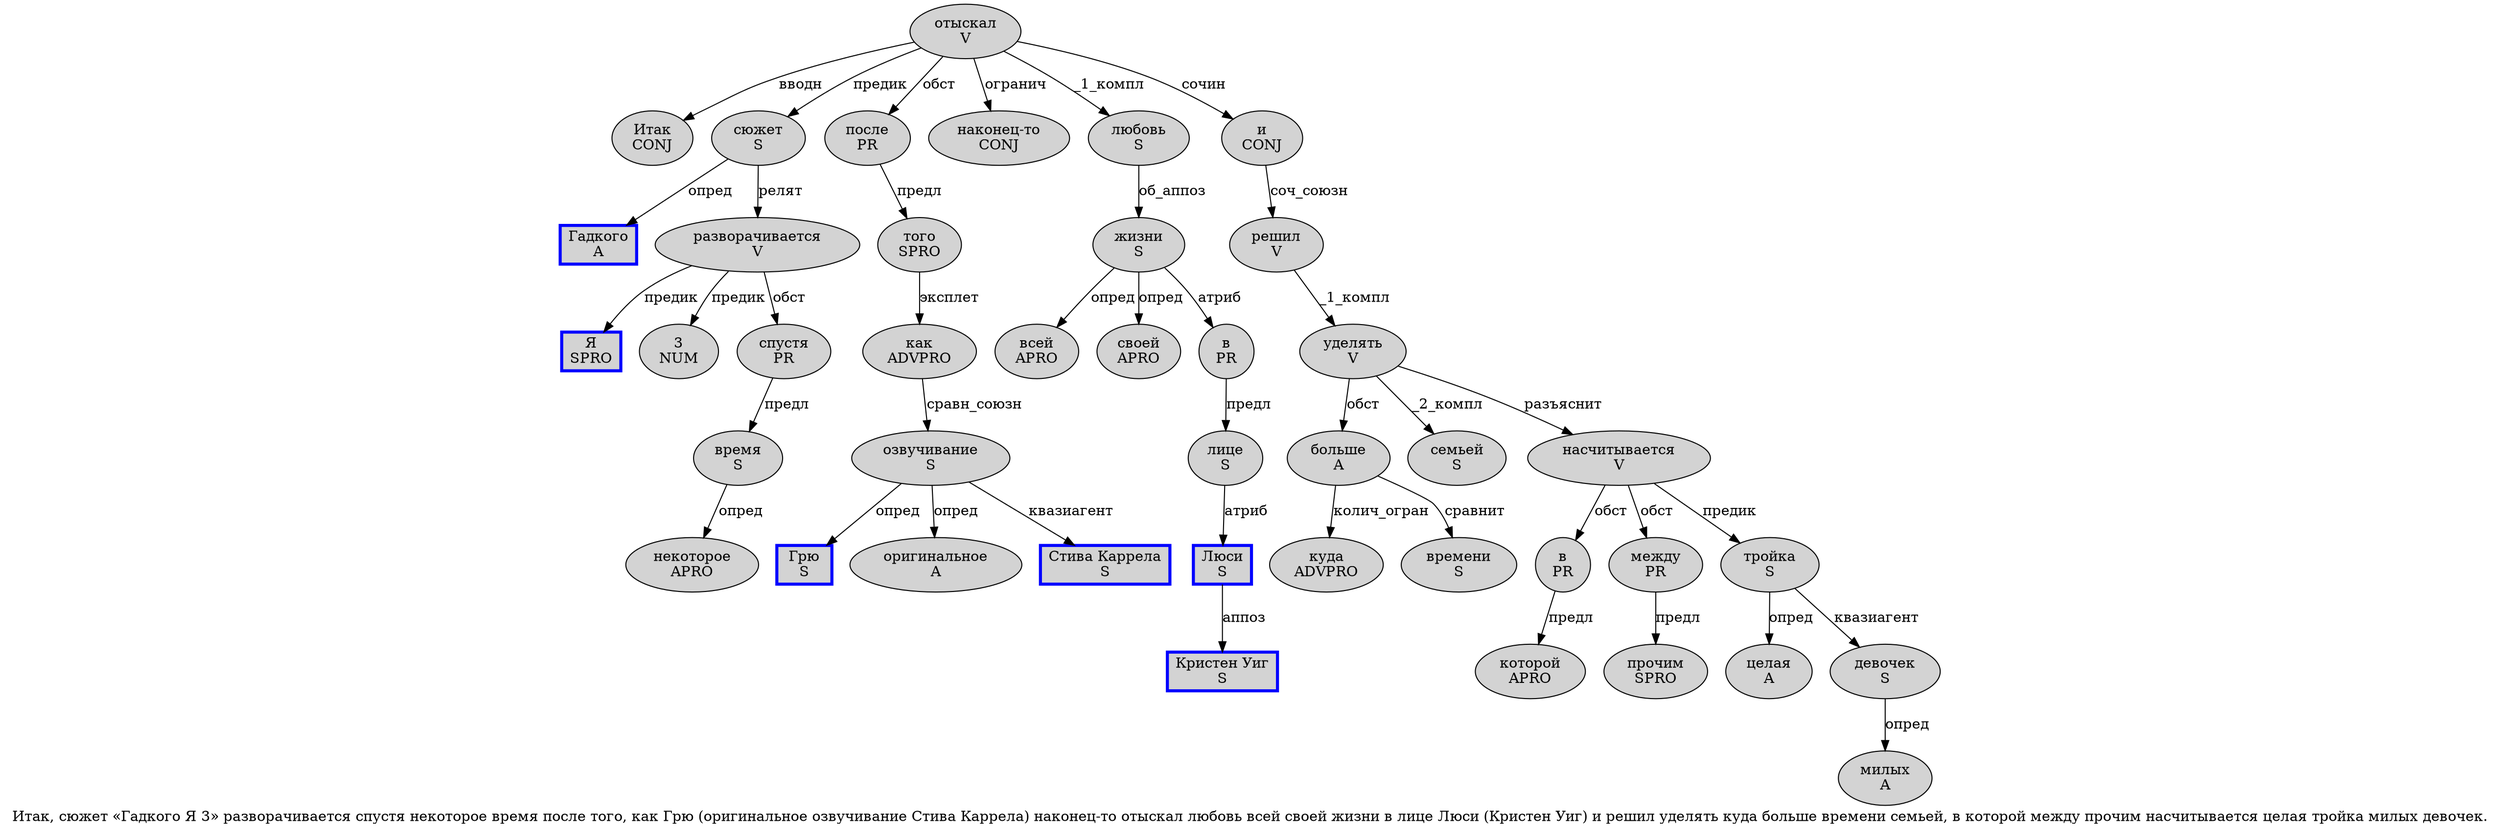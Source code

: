 digraph SENTENCE_2848 {
	graph [label="Итак, сюжет «Гадкого Я 3» разворачивается спустя некоторое время после того, как Грю (оригинальное озвучивание Стива Каррела) наконец-то отыскал любовь всей своей жизни в лице Люси (Кристен Уиг) и решил уделять куда больше времени семьей, в которой между прочим насчитывается целая тройка милых девочек."]
	node [style=filled]
		0 [label="Итак
CONJ" color="" fillcolor=lightgray penwidth=1 shape=ellipse]
		2 [label="сюжет
S" color="" fillcolor=lightgray penwidth=1 shape=ellipse]
		4 [label="Гадкого
A" color=blue fillcolor=lightgray penwidth=3 shape=box]
		5 [label="Я
SPRO" color=blue fillcolor=lightgray penwidth=3 shape=box]
		6 [label="3
NUM" color="" fillcolor=lightgray penwidth=1 shape=ellipse]
		8 [label="разворачивается
V" color="" fillcolor=lightgray penwidth=1 shape=ellipse]
		9 [label="спустя
PR" color="" fillcolor=lightgray penwidth=1 shape=ellipse]
		10 [label="некоторое
APRO" color="" fillcolor=lightgray penwidth=1 shape=ellipse]
		11 [label="время
S" color="" fillcolor=lightgray penwidth=1 shape=ellipse]
		12 [label="после
PR" color="" fillcolor=lightgray penwidth=1 shape=ellipse]
		13 [label="того
SPRO" color="" fillcolor=lightgray penwidth=1 shape=ellipse]
		15 [label="как
ADVPRO" color="" fillcolor=lightgray penwidth=1 shape=ellipse]
		16 [label="Грю
S" color=blue fillcolor=lightgray penwidth=3 shape=box]
		18 [label="оригинальное
A" color="" fillcolor=lightgray penwidth=1 shape=ellipse]
		19 [label="озвучивание
S" color="" fillcolor=lightgray penwidth=1 shape=ellipse]
		20 [label="Стива Каррела
S" color=blue fillcolor=lightgray penwidth=3 shape=box]
		22 [label="наконец-то
CONJ" color="" fillcolor=lightgray penwidth=1 shape=ellipse]
		23 [label="отыскал
V" color="" fillcolor=lightgray penwidth=1 shape=ellipse]
		24 [label="любовь
S" color="" fillcolor=lightgray penwidth=1 shape=ellipse]
		25 [label="всей
APRO" color="" fillcolor=lightgray penwidth=1 shape=ellipse]
		26 [label="своей
APRO" color="" fillcolor=lightgray penwidth=1 shape=ellipse]
		27 [label="жизни
S" color="" fillcolor=lightgray penwidth=1 shape=ellipse]
		28 [label="в
PR" color="" fillcolor=lightgray penwidth=1 shape=ellipse]
		29 [label="лице
S" color="" fillcolor=lightgray penwidth=1 shape=ellipse]
		30 [label="Люси
S" color=blue fillcolor=lightgray penwidth=3 shape=box]
		32 [label="Кристен Уиг
S" color=blue fillcolor=lightgray penwidth=3 shape=box]
		34 [label="и
CONJ" color="" fillcolor=lightgray penwidth=1 shape=ellipse]
		35 [label="решил
V" color="" fillcolor=lightgray penwidth=1 shape=ellipse]
		36 [label="уделять
V" color="" fillcolor=lightgray penwidth=1 shape=ellipse]
		37 [label="куда
ADVPRO" color="" fillcolor=lightgray penwidth=1 shape=ellipse]
		38 [label="больше
A" color="" fillcolor=lightgray penwidth=1 shape=ellipse]
		39 [label="времени
S" color="" fillcolor=lightgray penwidth=1 shape=ellipse]
		40 [label="семьей
S" color="" fillcolor=lightgray penwidth=1 shape=ellipse]
		42 [label="в
PR" color="" fillcolor=lightgray penwidth=1 shape=ellipse]
		43 [label="которой
APRO" color="" fillcolor=lightgray penwidth=1 shape=ellipse]
		44 [label="между
PR" color="" fillcolor=lightgray penwidth=1 shape=ellipse]
		45 [label="прочим
SPRO" color="" fillcolor=lightgray penwidth=1 shape=ellipse]
		46 [label="насчитывается
V" color="" fillcolor=lightgray penwidth=1 shape=ellipse]
		47 [label="целая
A" color="" fillcolor=lightgray penwidth=1 shape=ellipse]
		48 [label="тройка
S" color="" fillcolor=lightgray penwidth=1 shape=ellipse]
		49 [label="милых
A" color="" fillcolor=lightgray penwidth=1 shape=ellipse]
		50 [label="девочек
S" color="" fillcolor=lightgray penwidth=1 shape=ellipse]
			27 -> 25 [label="опред"]
			27 -> 26 [label="опред"]
			27 -> 28 [label="атриб"]
			44 -> 45 [label="предл"]
			36 -> 38 [label="обст"]
			36 -> 40 [label="_2_компл"]
			36 -> 46 [label="разъяснит"]
			28 -> 29 [label="предл"]
			34 -> 35 [label="соч_союзн"]
			11 -> 10 [label="опред"]
			38 -> 37 [label="колич_огран"]
			38 -> 39 [label="сравнит"]
			2 -> 4 [label="опред"]
			2 -> 8 [label="релят"]
			46 -> 42 [label="обст"]
			46 -> 44 [label="обст"]
			46 -> 48 [label="предик"]
			23 -> 0 [label="вводн"]
			23 -> 2 [label="предик"]
			23 -> 12 [label="обст"]
			23 -> 22 [label="огранич"]
			23 -> 24 [label="_1_компл"]
			23 -> 34 [label="сочин"]
			29 -> 30 [label="атриб"]
			8 -> 5 [label="предик"]
			8 -> 6 [label="предик"]
			8 -> 9 [label="обст"]
			13 -> 15 [label="эксплет"]
			12 -> 13 [label="предл"]
			35 -> 36 [label="_1_компл"]
			24 -> 27 [label="об_аппоз"]
			15 -> 19 [label="сравн_союзн"]
			48 -> 47 [label="опред"]
			48 -> 50 [label="квазиагент"]
			19 -> 16 [label="опред"]
			19 -> 18 [label="опред"]
			19 -> 20 [label="квазиагент"]
			42 -> 43 [label="предл"]
			50 -> 49 [label="опред"]
			9 -> 11 [label="предл"]
			30 -> 32 [label="аппоз"]
}